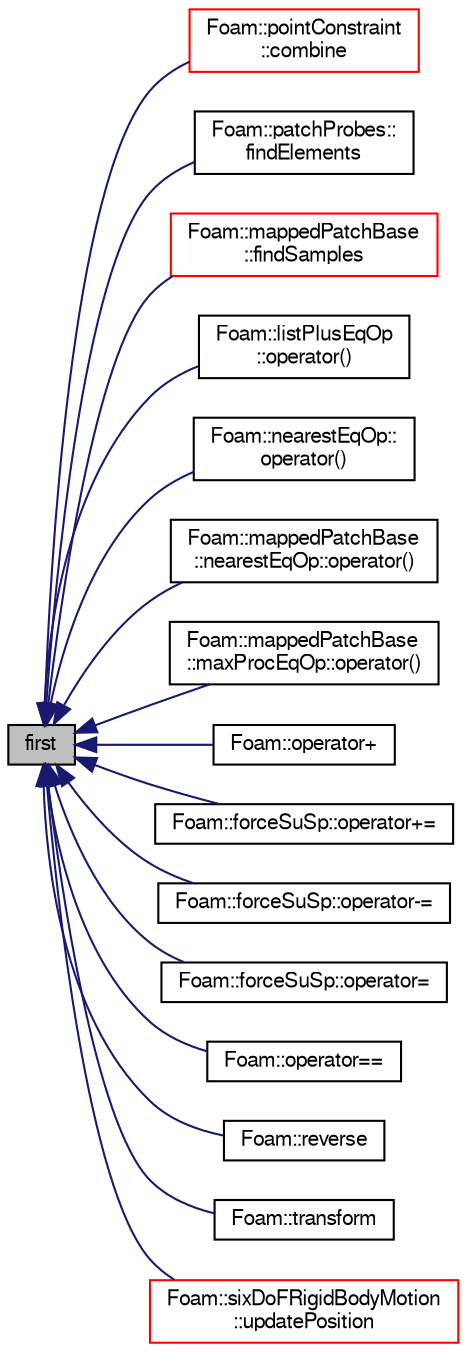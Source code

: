 digraph "first"
{
  bgcolor="transparent";
  edge [fontname="FreeSans",fontsize="10",labelfontname="FreeSans",labelfontsize="10"];
  node [fontname="FreeSans",fontsize="10",shape=record];
  rankdir="LR";
  Node7 [label="first",height=0.2,width=0.4,color="black", fillcolor="grey75", style="filled", fontcolor="black"];
  Node7 -> Node8 [dir="back",color="midnightblue",fontsize="10",style="solid",fontname="FreeSans"];
  Node8 [label="Foam::pointConstraint\l::combine",height=0.2,width=0.4,color="red",URL="$a26642.html#a095efd16d47ddb55e30cbadf5489777a",tooltip="Combine constraints. "];
  Node7 -> Node26 [dir="back",color="midnightblue",fontsize="10",style="solid",fontname="FreeSans"];
  Node26 [label="Foam::patchProbes::\lfindElements",height=0.2,width=0.4,color="black",URL="$a29262.html#a852f621399b6ee1f3467e69a1d5fe8b4",tooltip="Find elements containing patchProbes. "];
  Node7 -> Node27 [dir="back",color="midnightblue",fontsize="10",style="solid",fontname="FreeSans"];
  Node27 [label="Foam::mappedPatchBase\l::findSamples",height=0.2,width=0.4,color="red",URL="$a25094.html#a5b45dd96de2566fe120ce82fd632868c",tooltip="Find cells/faces containing samples. "];
  Node7 -> Node31 [dir="back",color="midnightblue",fontsize="10",style="solid",fontname="FreeSans"];
  Node31 [label="Foam::listPlusEqOp\l::operator()",height=0.2,width=0.4,color="black",URL="$a24626.html#a2bca5855a51bffee2f0fe2aacc4aba10"];
  Node7 -> Node32 [dir="back",color="midnightblue",fontsize="10",style="solid",fontname="FreeSans"];
  Node32 [label="Foam::nearestEqOp::\loperator()",height=0.2,width=0.4,color="black",URL="$a29394.html#a7125bb052e112a423cd8082006cdac3b"];
  Node7 -> Node33 [dir="back",color="midnightblue",fontsize="10",style="solid",fontname="FreeSans"];
  Node33 [label="Foam::mappedPatchBase\l::nearestEqOp::operator()",height=0.2,width=0.4,color="black",URL="$a25098.html#a7125bb052e112a423cd8082006cdac3b"];
  Node7 -> Node34 [dir="back",color="midnightblue",fontsize="10",style="solid",fontname="FreeSans"];
  Node34 [label="Foam::mappedPatchBase\l::maxProcEqOp::operator()",height=0.2,width=0.4,color="black",URL="$a25102.html#a7125bb052e112a423cd8082006cdac3b"];
  Node7 -> Node35 [dir="back",color="midnightblue",fontsize="10",style="solid",fontname="FreeSans"];
  Node35 [label="Foam::operator+",height=0.2,width=0.4,color="black",URL="$a21124.html#aa804e0426d58fa8b51e5070bc31914a6"];
  Node7 -> Node36 [dir="back",color="midnightblue",fontsize="10",style="solid",fontname="FreeSans"];
  Node36 [label="Foam::forceSuSp::operator+=",height=0.2,width=0.4,color="black",URL="$a24126.html#aecdbf37eee622b01e457b4ec7c9c790a",tooltip="Addition. "];
  Node7 -> Node37 [dir="back",color="midnightblue",fontsize="10",style="solid",fontname="FreeSans"];
  Node37 [label="Foam::forceSuSp::operator-=",height=0.2,width=0.4,color="black",URL="$a24126.html#a5f02310c32a7903251f864187b3ad016",tooltip="Subtraction. "];
  Node7 -> Node38 [dir="back",color="midnightblue",fontsize="10",style="solid",fontname="FreeSans"];
  Node38 [label="Foam::forceSuSp::operator=",height=0.2,width=0.4,color="black",URL="$a24126.html#aca4ddb494a77881ac20e4b8041403ef3",tooltip="Assignment. "];
  Node7 -> Node39 [dir="back",color="midnightblue",fontsize="10",style="solid",fontname="FreeSans"];
  Node39 [label="Foam::operator==",height=0.2,width=0.4,color="black",URL="$a21124.html#ad711f179ce2ba259893fa6fba05d3f59"];
  Node7 -> Node40 [dir="back",color="midnightblue",fontsize="10",style="solid",fontname="FreeSans"];
  Node40 [label="Foam::reverse",height=0.2,width=0.4,color="black",URL="$a21124.html#a9be39a838630458a93f972296da5cc43",tooltip="Return reverse of a tuple2. "];
  Node7 -> Node41 [dir="back",color="midnightblue",fontsize="10",style="solid",fontname="FreeSans"];
  Node41 [label="Foam::transform",height=0.2,width=0.4,color="black",URL="$a21124.html#a3181570d982857605ffceda2ac4f4fa2",tooltip="transformation function "];
  Node7 -> Node42 [dir="back",color="midnightblue",fontsize="10",style="solid",fontname="FreeSans"];
  Node42 [label="Foam::sixDoFRigidBodyMotion\l::updatePosition",height=0.2,width=0.4,color="red",URL="$a29530.html#a566a8e50dd66f7359a4fe8010cf29e23",tooltip="First leapfrog velocity adjust and motion part, required. "];
}
